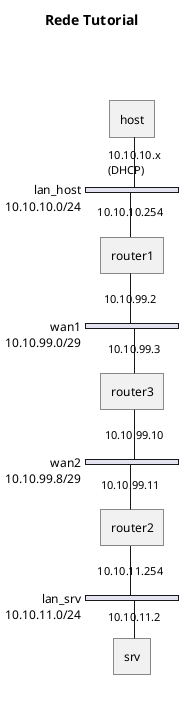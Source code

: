 @startuml
'https://plantuml.com/nwdiag

title "Rede Tutorial"

nwdiag {
    host
    network lan_host {
    width = full
        address = "10.10.10.0/24"

        host [address = "10.10.10.x\n(DHCP)"];
        router1 [address = "10.10.10.254"];
    }

    network wan1 {
    width = full
    address = "10.10.99.0/29"
        router1 [address = "10.10.99.2"];
        router3 [address = "10.10.99.3"]
    }

    network wan2 {
    width = full
    address = "10.10.99.8/29"
        router3 [address = "10.10.99.10"];
        router2 [address = "10.10.99.11"]
    }

    network lan_srv {
    width = full
    address = "10.10.11.0/24"
        router2 [address = "10.10.11.254"];
        srv [address = "10.10.11.2"]
    }

}
@enduml